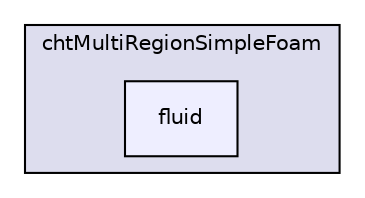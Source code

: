 digraph "applications/solvers/heatTransfer/chtMultiRegionFoam/chtMultiRegionSimpleFoam/fluid" {
  bgcolor=transparent;
  compound=true
  node [ fontsize="10", fontname="Helvetica"];
  edge [ labelfontsize="10", labelfontname="Helvetica"];
  subgraph clusterdir_7ecfd1dac3553496cb15f774e1c2dc42 {
    graph [ bgcolor="#ddddee", pencolor="black", label="chtMultiRegionSimpleFoam" fontname="Helvetica", fontsize="10", URL="dir_7ecfd1dac3553496cb15f774e1c2dc42.html"]
  dir_480b20a163520755f6a315cc6ae6dab3 [shape=box, label="fluid", style="filled", fillcolor="#eeeeff", pencolor="black", URL="dir_480b20a163520755f6a315cc6ae6dab3.html"];
  }
}
